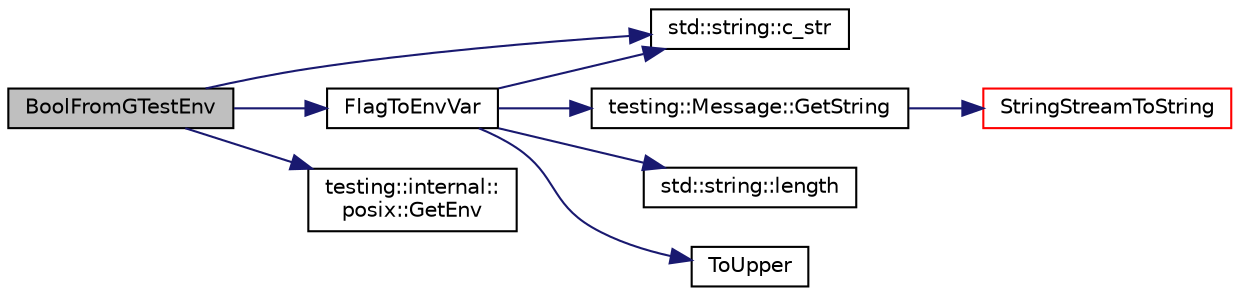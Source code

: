 digraph "BoolFromGTestEnv"
{
 // INTERACTIVE_SVG=YES
 // LATEX_PDF_SIZE
  bgcolor="transparent";
  edge [fontname="Helvetica",fontsize="10",labelfontname="Helvetica",labelfontsize="10"];
  node [fontname="Helvetica",fontsize="10",shape=record];
  rankdir="LR";
  Node1 [label="BoolFromGTestEnv",height=0.2,width=0.4,color="black", fillcolor="grey75", style="filled", fontcolor="black",tooltip=" "];
  Node1 -> Node2 [color="midnightblue",fontsize="10",style="solid",fontname="Helvetica"];
  Node2 [label="std::string::c_str",height=0.2,width=0.4,color="black",URL="/Users/shi-rongliu/html_book_20190607/cppreference-doxygen-web.tag.xml$cpp/string/basic_string/c_str.html#",tooltip=" "];
  Node1 -> Node3 [color="midnightblue",fontsize="10",style="solid",fontname="Helvetica"];
  Node3 [label="FlagToEnvVar",height=0.2,width=0.4,color="black",URL="$d0/da7/namespacetesting_1_1internal_a7540386ecf74d7ab7e2fa6089db94682.html#a7540386ecf74d7ab7e2fa6089db94682",tooltip=" "];
  Node3 -> Node2 [color="midnightblue",fontsize="10",style="solid",fontname="Helvetica"];
  Node3 -> Node4 [color="midnightblue",fontsize="10",style="solid",fontname="Helvetica"];
  Node4 [label="testing::Message::GetString",height=0.2,width=0.4,color="black",URL="$d3/d98/classtesting_1_1Message_a764f99b38cb3cd18ab87c5261321e063.html#a764f99b38cb3cd18ab87c5261321e063",tooltip=" "];
  Node4 -> Node5 [color="midnightblue",fontsize="10",style="solid",fontname="Helvetica"];
  Node5 [label="StringStreamToString",height=0.2,width=0.4,color="red",URL="$d0/da7/namespacetesting_1_1internal_a9743f1da2e8f7a4a8178ec9595a56112.html#a9743f1da2e8f7a4a8178ec9595a56112",tooltip=" "];
  Node3 -> Node8 [color="midnightblue",fontsize="10",style="solid",fontname="Helvetica"];
  Node8 [label="std::string::length",height=0.2,width=0.4,color="black",URL="/Users/shi-rongliu/html_book_20190607/cppreference-doxygen-web.tag.xml$cpp/string/basic_string/size.html#",tooltip=" "];
  Node3 -> Node9 [color="midnightblue",fontsize="10",style="solid",fontname="Helvetica"];
  Node9 [label="ToUpper",height=0.2,width=0.4,color="black",URL="$d0/da7/namespacetesting_1_1internal_ac1b876a8133895bd553d4780ecaa1e3a.html#ac1b876a8133895bd553d4780ecaa1e3a",tooltip=" "];
  Node1 -> Node10 [color="midnightblue",fontsize="10",style="solid",fontname="Helvetica"];
  Node10 [label="testing::internal::\lposix::GetEnv",height=0.2,width=0.4,color="black",URL="$d0/d81/namespacetesting_1_1internal_1_1posix_a1d5e3da5a27eed25986859fa83cafe95.html#a1d5e3da5a27eed25986859fa83cafe95",tooltip=" "];
}
